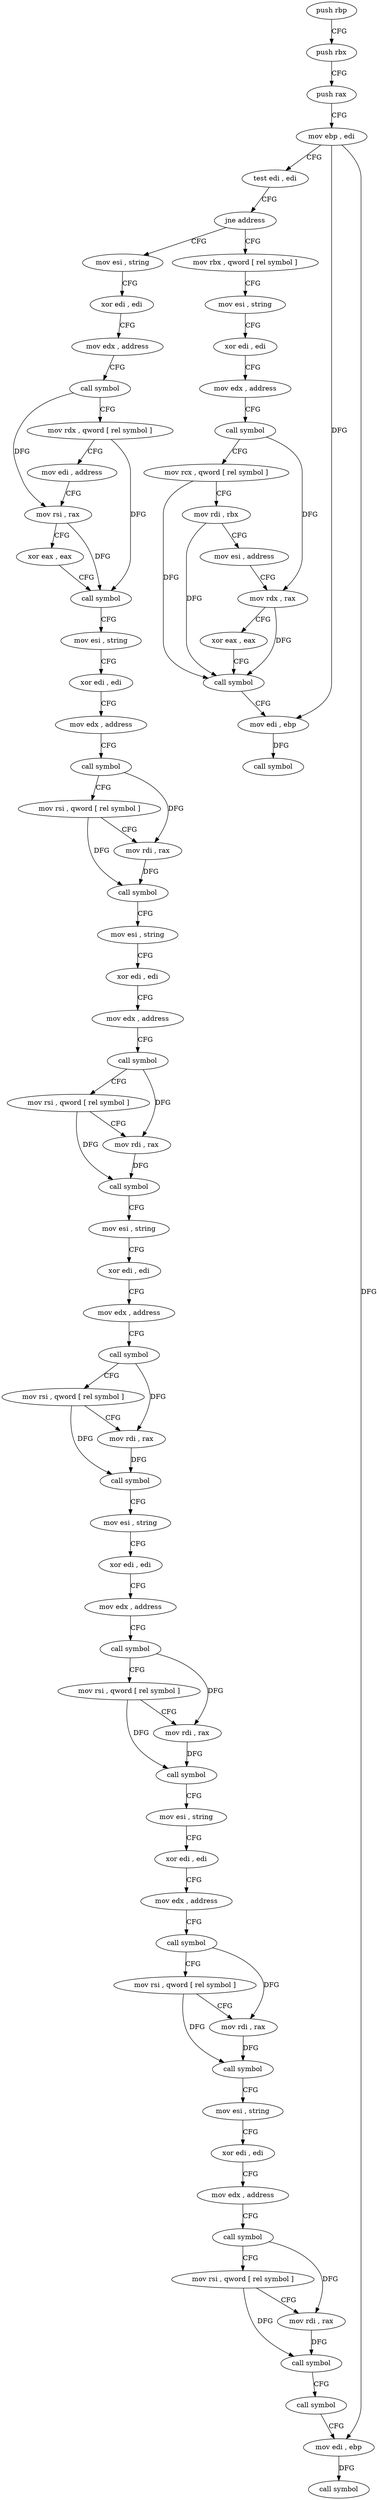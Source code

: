 digraph "func" {
"4200064" [label = "push rbp" ]
"4200065" [label = "push rbx" ]
"4200066" [label = "push rax" ]
"4200067" [label = "mov ebp , edi" ]
"4200069" [label = "test edi , edi" ]
"4200071" [label = "jne address" ]
"4200320" [label = "mov rbx , qword [ rel symbol ]" ]
"4200077" [label = "mov esi , string" ]
"4200327" [label = "mov esi , string" ]
"4200332" [label = "xor edi , edi" ]
"4200334" [label = "mov edx , address" ]
"4200339" [label = "call symbol" ]
"4200344" [label = "mov rcx , qword [ rel symbol ]" ]
"4200351" [label = "mov rdi , rbx" ]
"4200354" [label = "mov esi , address" ]
"4200359" [label = "mov rdx , rax" ]
"4200362" [label = "xor eax , eax" ]
"4200364" [label = "call symbol" ]
"4200369" [label = "mov edi , ebp" ]
"4200371" [label = "call symbol" ]
"4200082" [label = "xor edi , edi" ]
"4200084" [label = "mov edx , address" ]
"4200089" [label = "call symbol" ]
"4200094" [label = "mov rdx , qword [ rel symbol ]" ]
"4200101" [label = "mov edi , address" ]
"4200106" [label = "mov rsi , rax" ]
"4200109" [label = "xor eax , eax" ]
"4200111" [label = "call symbol" ]
"4200116" [label = "mov esi , string" ]
"4200121" [label = "xor edi , edi" ]
"4200123" [label = "mov edx , address" ]
"4200128" [label = "call symbol" ]
"4200133" [label = "mov rsi , qword [ rel symbol ]" ]
"4200140" [label = "mov rdi , rax" ]
"4200143" [label = "call symbol" ]
"4200148" [label = "mov esi , string" ]
"4200153" [label = "xor edi , edi" ]
"4200155" [label = "mov edx , address" ]
"4200160" [label = "call symbol" ]
"4200165" [label = "mov rsi , qword [ rel symbol ]" ]
"4200172" [label = "mov rdi , rax" ]
"4200175" [label = "call symbol" ]
"4200180" [label = "mov esi , string" ]
"4200185" [label = "xor edi , edi" ]
"4200187" [label = "mov edx , address" ]
"4200192" [label = "call symbol" ]
"4200197" [label = "mov rsi , qword [ rel symbol ]" ]
"4200204" [label = "mov rdi , rax" ]
"4200207" [label = "call symbol" ]
"4200212" [label = "mov esi , string" ]
"4200217" [label = "xor edi , edi" ]
"4200219" [label = "mov edx , address" ]
"4200224" [label = "call symbol" ]
"4200229" [label = "mov rsi , qword [ rel symbol ]" ]
"4200236" [label = "mov rdi , rax" ]
"4200239" [label = "call symbol" ]
"4200244" [label = "mov esi , string" ]
"4200249" [label = "xor edi , edi" ]
"4200251" [label = "mov edx , address" ]
"4200256" [label = "call symbol" ]
"4200261" [label = "mov rsi , qword [ rel symbol ]" ]
"4200268" [label = "mov rdi , rax" ]
"4200271" [label = "call symbol" ]
"4200276" [label = "mov esi , string" ]
"4200281" [label = "xor edi , edi" ]
"4200283" [label = "mov edx , address" ]
"4200288" [label = "call symbol" ]
"4200293" [label = "mov rsi , qword [ rel symbol ]" ]
"4200300" [label = "mov rdi , rax" ]
"4200303" [label = "call symbol" ]
"4200308" [label = "call symbol" ]
"4200313" [label = "mov edi , ebp" ]
"4200315" [label = "call symbol" ]
"4200064" -> "4200065" [ label = "CFG" ]
"4200065" -> "4200066" [ label = "CFG" ]
"4200066" -> "4200067" [ label = "CFG" ]
"4200067" -> "4200069" [ label = "CFG" ]
"4200067" -> "4200369" [ label = "DFG" ]
"4200067" -> "4200313" [ label = "DFG" ]
"4200069" -> "4200071" [ label = "CFG" ]
"4200071" -> "4200320" [ label = "CFG" ]
"4200071" -> "4200077" [ label = "CFG" ]
"4200320" -> "4200327" [ label = "CFG" ]
"4200077" -> "4200082" [ label = "CFG" ]
"4200327" -> "4200332" [ label = "CFG" ]
"4200332" -> "4200334" [ label = "CFG" ]
"4200334" -> "4200339" [ label = "CFG" ]
"4200339" -> "4200344" [ label = "CFG" ]
"4200339" -> "4200359" [ label = "DFG" ]
"4200344" -> "4200351" [ label = "CFG" ]
"4200344" -> "4200364" [ label = "DFG" ]
"4200351" -> "4200354" [ label = "CFG" ]
"4200351" -> "4200364" [ label = "DFG" ]
"4200354" -> "4200359" [ label = "CFG" ]
"4200359" -> "4200362" [ label = "CFG" ]
"4200359" -> "4200364" [ label = "DFG" ]
"4200362" -> "4200364" [ label = "CFG" ]
"4200364" -> "4200369" [ label = "CFG" ]
"4200369" -> "4200371" [ label = "DFG" ]
"4200082" -> "4200084" [ label = "CFG" ]
"4200084" -> "4200089" [ label = "CFG" ]
"4200089" -> "4200094" [ label = "CFG" ]
"4200089" -> "4200106" [ label = "DFG" ]
"4200094" -> "4200101" [ label = "CFG" ]
"4200094" -> "4200111" [ label = "DFG" ]
"4200101" -> "4200106" [ label = "CFG" ]
"4200106" -> "4200109" [ label = "CFG" ]
"4200106" -> "4200111" [ label = "DFG" ]
"4200109" -> "4200111" [ label = "CFG" ]
"4200111" -> "4200116" [ label = "CFG" ]
"4200116" -> "4200121" [ label = "CFG" ]
"4200121" -> "4200123" [ label = "CFG" ]
"4200123" -> "4200128" [ label = "CFG" ]
"4200128" -> "4200133" [ label = "CFG" ]
"4200128" -> "4200140" [ label = "DFG" ]
"4200133" -> "4200140" [ label = "CFG" ]
"4200133" -> "4200143" [ label = "DFG" ]
"4200140" -> "4200143" [ label = "DFG" ]
"4200143" -> "4200148" [ label = "CFG" ]
"4200148" -> "4200153" [ label = "CFG" ]
"4200153" -> "4200155" [ label = "CFG" ]
"4200155" -> "4200160" [ label = "CFG" ]
"4200160" -> "4200165" [ label = "CFG" ]
"4200160" -> "4200172" [ label = "DFG" ]
"4200165" -> "4200172" [ label = "CFG" ]
"4200165" -> "4200175" [ label = "DFG" ]
"4200172" -> "4200175" [ label = "DFG" ]
"4200175" -> "4200180" [ label = "CFG" ]
"4200180" -> "4200185" [ label = "CFG" ]
"4200185" -> "4200187" [ label = "CFG" ]
"4200187" -> "4200192" [ label = "CFG" ]
"4200192" -> "4200197" [ label = "CFG" ]
"4200192" -> "4200204" [ label = "DFG" ]
"4200197" -> "4200204" [ label = "CFG" ]
"4200197" -> "4200207" [ label = "DFG" ]
"4200204" -> "4200207" [ label = "DFG" ]
"4200207" -> "4200212" [ label = "CFG" ]
"4200212" -> "4200217" [ label = "CFG" ]
"4200217" -> "4200219" [ label = "CFG" ]
"4200219" -> "4200224" [ label = "CFG" ]
"4200224" -> "4200229" [ label = "CFG" ]
"4200224" -> "4200236" [ label = "DFG" ]
"4200229" -> "4200236" [ label = "CFG" ]
"4200229" -> "4200239" [ label = "DFG" ]
"4200236" -> "4200239" [ label = "DFG" ]
"4200239" -> "4200244" [ label = "CFG" ]
"4200244" -> "4200249" [ label = "CFG" ]
"4200249" -> "4200251" [ label = "CFG" ]
"4200251" -> "4200256" [ label = "CFG" ]
"4200256" -> "4200261" [ label = "CFG" ]
"4200256" -> "4200268" [ label = "DFG" ]
"4200261" -> "4200268" [ label = "CFG" ]
"4200261" -> "4200271" [ label = "DFG" ]
"4200268" -> "4200271" [ label = "DFG" ]
"4200271" -> "4200276" [ label = "CFG" ]
"4200276" -> "4200281" [ label = "CFG" ]
"4200281" -> "4200283" [ label = "CFG" ]
"4200283" -> "4200288" [ label = "CFG" ]
"4200288" -> "4200293" [ label = "CFG" ]
"4200288" -> "4200300" [ label = "DFG" ]
"4200293" -> "4200300" [ label = "CFG" ]
"4200293" -> "4200303" [ label = "DFG" ]
"4200300" -> "4200303" [ label = "DFG" ]
"4200303" -> "4200308" [ label = "CFG" ]
"4200308" -> "4200313" [ label = "CFG" ]
"4200313" -> "4200315" [ label = "DFG" ]
}
